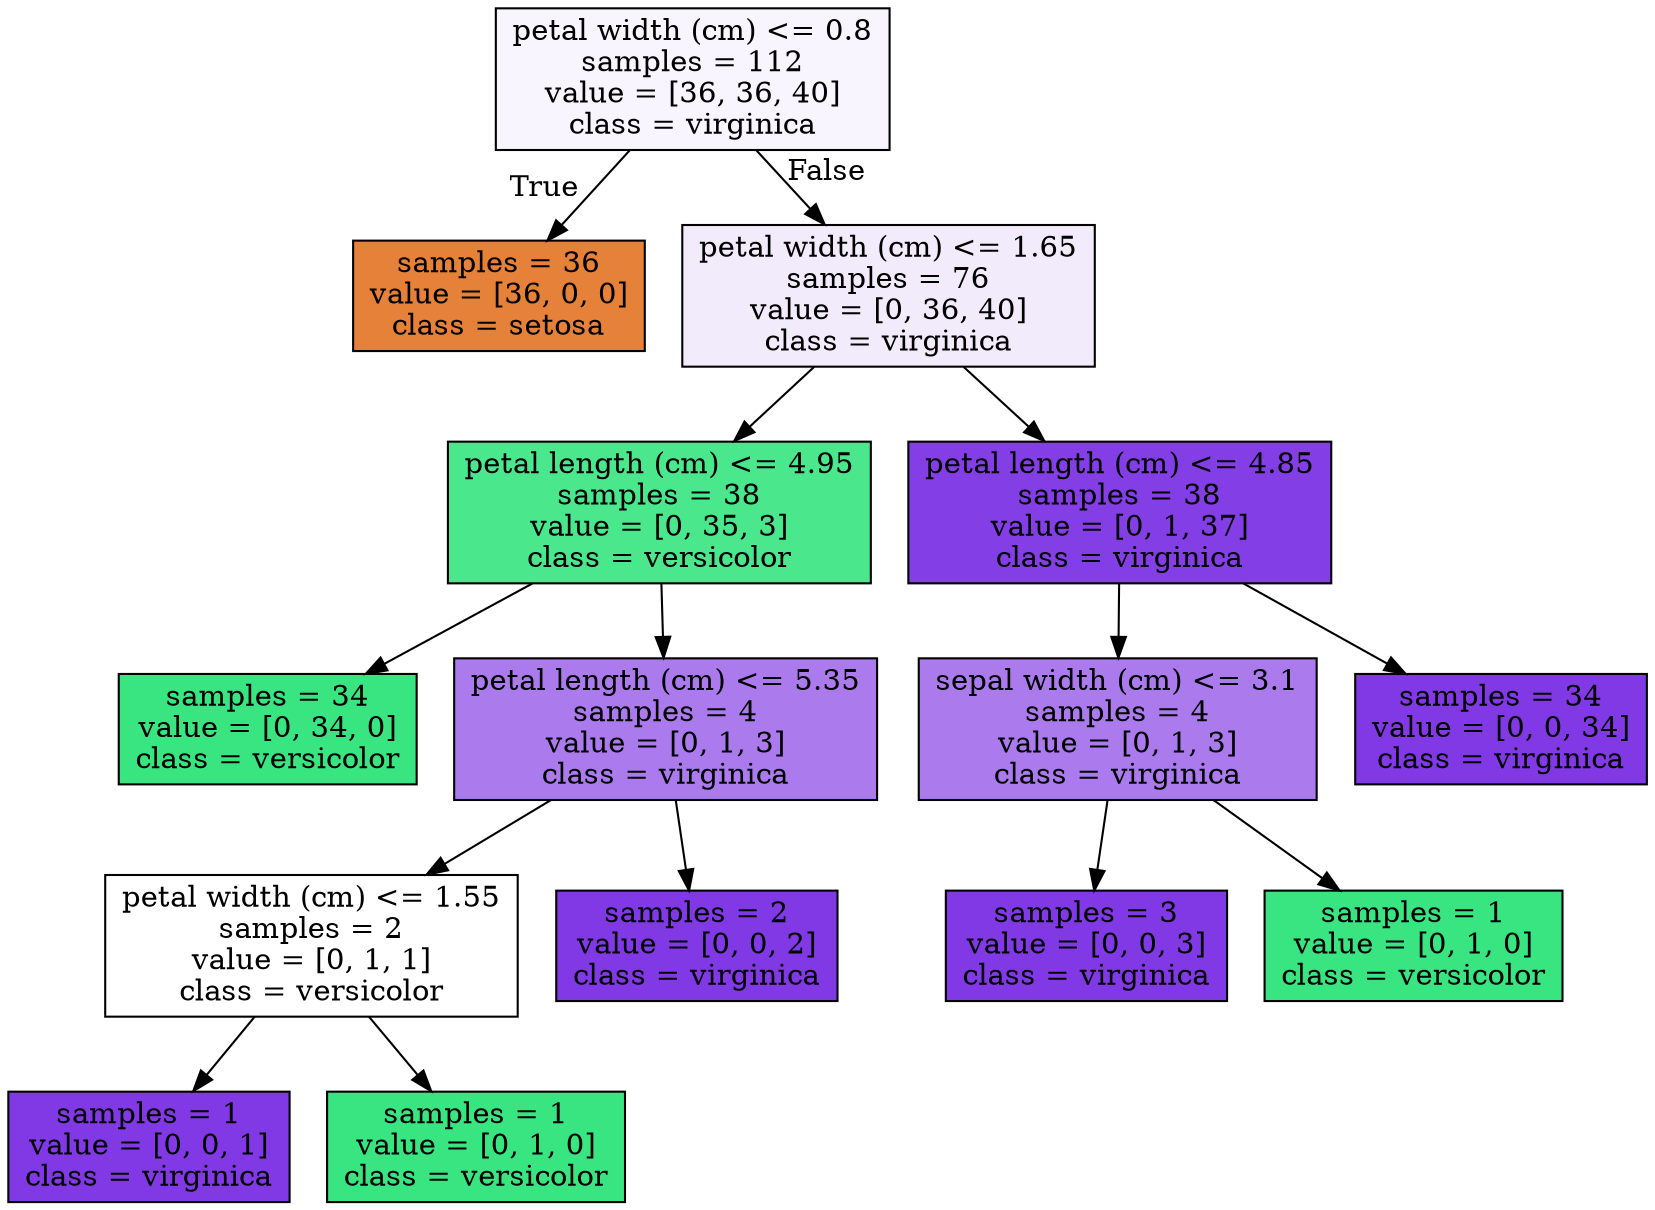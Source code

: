 digraph Tree {
node [shape=box, style="filled", color="black"] ;
0 [label="petal width (cm) <= 0.8\nsamples = 112\nvalue = [36, 36, 40]\nclass = virginica", fillcolor="#f8f5fe"] ;
1 [label="samples = 36\nvalue = [36, 0, 0]\nclass = setosa", fillcolor="#e58139"] ;
0 -> 1 [labeldistance=2.5, labelangle=45, headlabel="True"] ;
2 [label="petal width (cm) <= 1.65\nsamples = 76\nvalue = [0, 36, 40]\nclass = virginica", fillcolor="#f2ebfc"] ;
0 -> 2 [labeldistance=2.5, labelangle=-45, headlabel="False"] ;
3 [label="petal length (cm) <= 4.95\nsamples = 38\nvalue = [0, 35, 3]\nclass = versicolor", fillcolor="#4ae78c"] ;
2 -> 3 ;
4 [label="samples = 34\nvalue = [0, 34, 0]\nclass = versicolor", fillcolor="#39e581"] ;
3 -> 4 ;
5 [label="petal length (cm) <= 5.35\nsamples = 4\nvalue = [0, 1, 3]\nclass = virginica", fillcolor="#ab7bee"] ;
3 -> 5 ;
6 [label="petal width (cm) <= 1.55\nsamples = 2\nvalue = [0, 1, 1]\nclass = versicolor", fillcolor="#ffffff"] ;
5 -> 6 ;
7 [label="samples = 1\nvalue = [0, 0, 1]\nclass = virginica", fillcolor="#8139e5"] ;
6 -> 7 ;
8 [label="samples = 1\nvalue = [0, 1, 0]\nclass = versicolor", fillcolor="#39e581"] ;
6 -> 8 ;
9 [label="samples = 2\nvalue = [0, 0, 2]\nclass = virginica", fillcolor="#8139e5"] ;
5 -> 9 ;
10 [label="petal length (cm) <= 4.85\nsamples = 38\nvalue = [0, 1, 37]\nclass = virginica", fillcolor="#843ee6"] ;
2 -> 10 ;
11 [label="sepal width (cm) <= 3.1\nsamples = 4\nvalue = [0, 1, 3]\nclass = virginica", fillcolor="#ab7bee"] ;
10 -> 11 ;
12 [label="samples = 3\nvalue = [0, 0, 3]\nclass = virginica", fillcolor="#8139e5"] ;
11 -> 12 ;
13 [label="samples = 1\nvalue = [0, 1, 0]\nclass = versicolor", fillcolor="#39e581"] ;
11 -> 13 ;
14 [label="samples = 34\nvalue = [0, 0, 34]\nclass = virginica", fillcolor="#8139e5"] ;
10 -> 14 ;
}